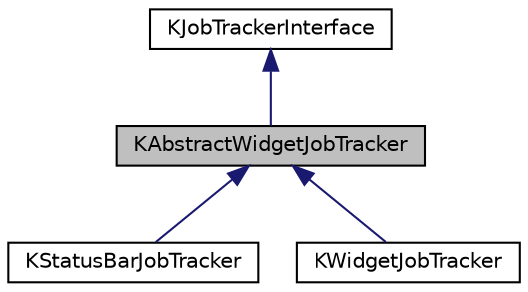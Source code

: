 digraph "KAbstractWidgetJobTracker"
{
  edge [fontname="Helvetica",fontsize="10",labelfontname="Helvetica",labelfontsize="10"];
  node [fontname="Helvetica",fontsize="10",shape=record];
  Node0 [label="KAbstractWidgetJobTracker",height=0.2,width=0.4,color="black", fillcolor="grey75", style="filled", fontcolor="black"];
  Node1 -> Node0 [dir="back",color="midnightblue",fontsize="10",style="solid",fontname="Helvetica"];
  Node1 [label="KJobTrackerInterface",height=0.2,width=0.4,color="black", fillcolor="white", style="filled",URL="D:/Users/anthony/Documents/MINGW-KDE-Frameworks/frameworks/kcoreaddons-5.26.0/html/KCoreAddons.tags$classKJobTrackerInterface.html"];
  Node0 -> Node2 [dir="back",color="midnightblue",fontsize="10",style="solid",fontname="Helvetica"];
  Node2 [label="KStatusBarJobTracker",height=0.2,width=0.4,color="black", fillcolor="white", style="filled",URL="$classKStatusBarJobTracker.html",tooltip="This class implements a job tracker with a widget suited for embedding in a status bar..."];
  Node0 -> Node3 [dir="back",color="midnightblue",fontsize="10",style="solid",fontname="Helvetica"];
  Node3 [label="KWidgetJobTracker",height=0.2,width=0.4,color="black", fillcolor="white", style="filled",URL="$classKWidgetJobTracker.html",tooltip="This class implements a job tracker with a widget suited for use as a progress dialog. "];
}
